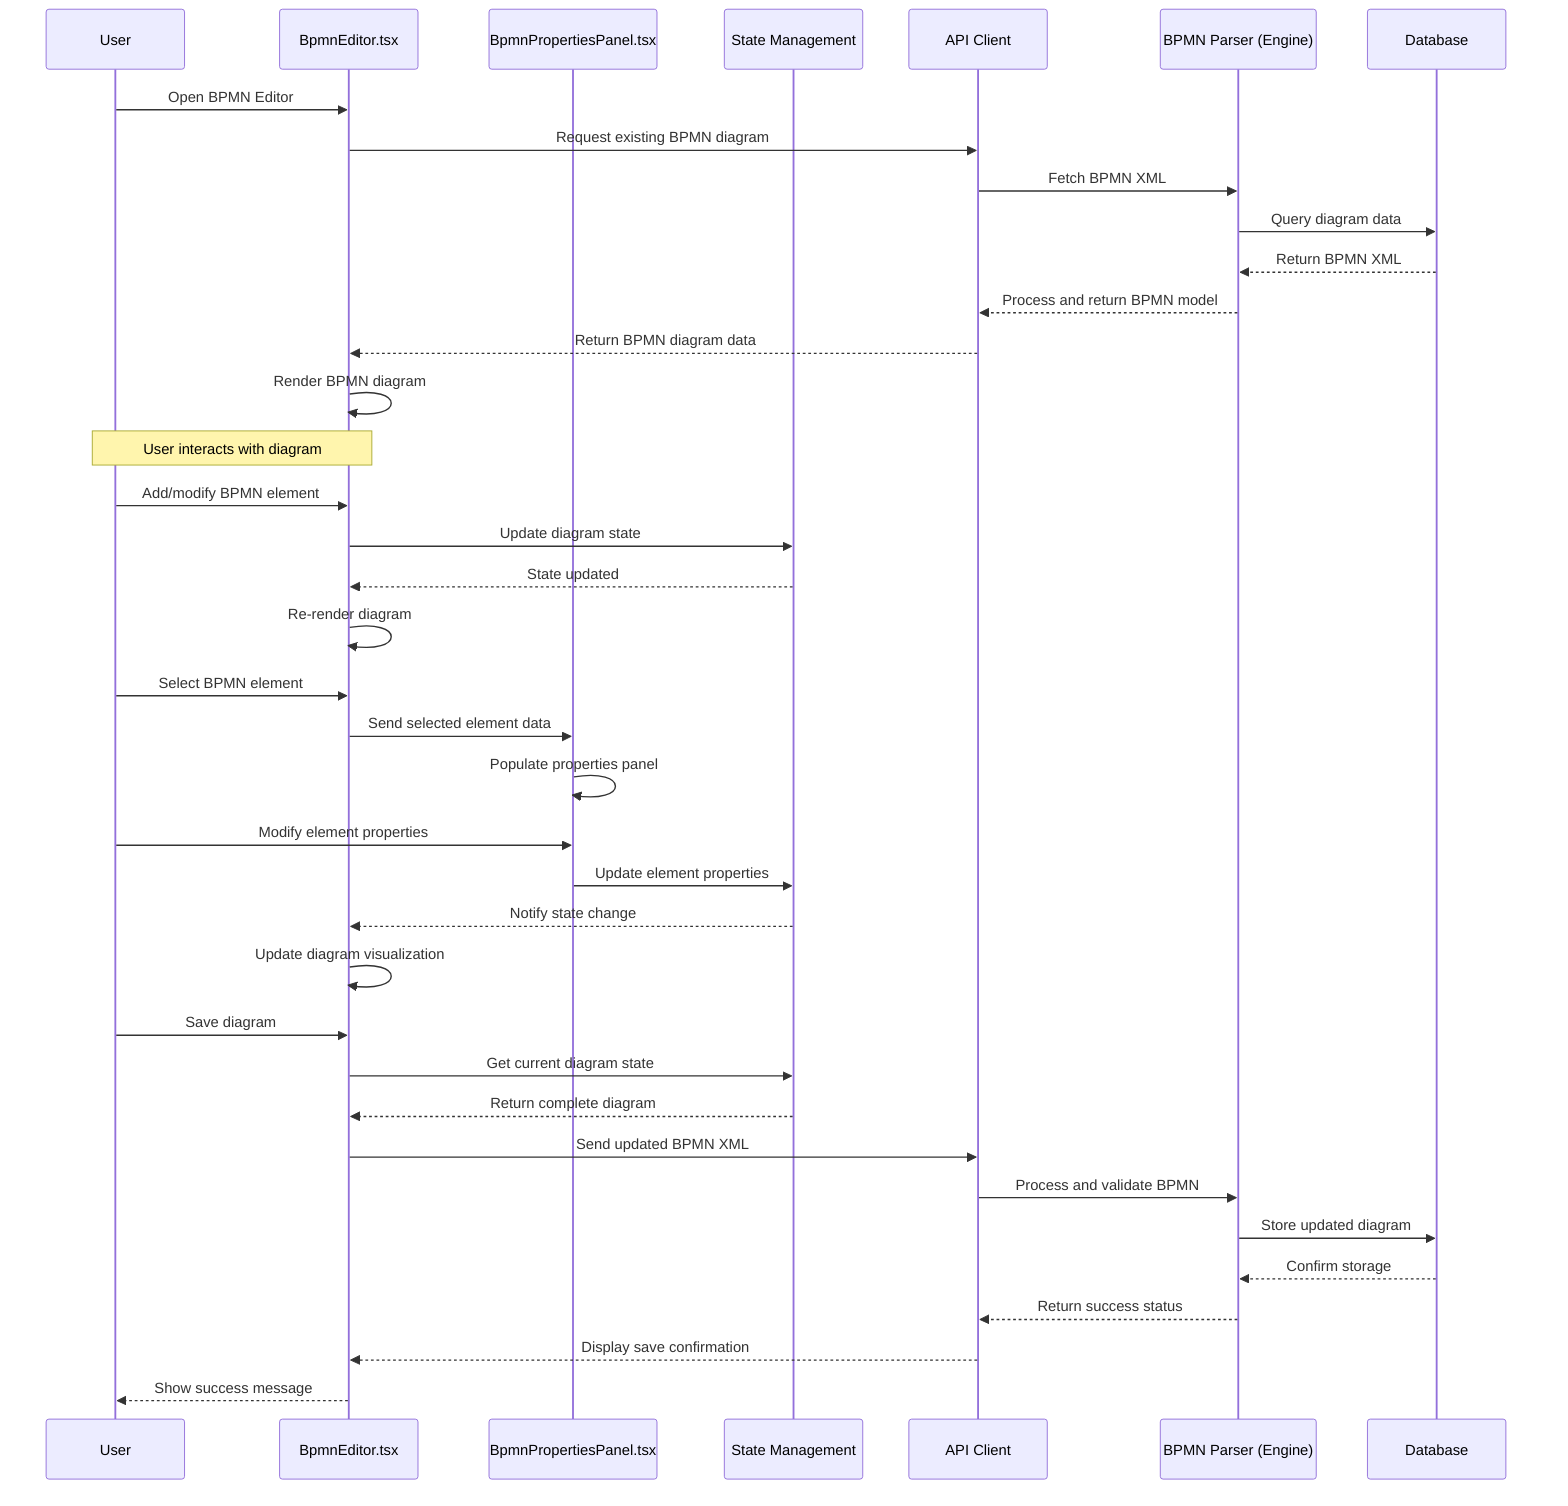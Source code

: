 sequenceDiagram
    participant User
    participant UI as BpmnEditor.tsx
    participant Props as BpmnPropertiesPanel.tsx
    participant State as State Management
    participant API as API Client
    participant Engine as BPMN Parser (Engine)
    participant DB as Database
    
    User->>UI: Open BPMN Editor
    UI->>API: Request existing BPMN diagram
    API->>Engine: Fetch BPMN XML
    Engine->>DB: Query diagram data
    DB-->>Engine: Return BPMN XML
    Engine-->>API: Process and return BPMN model
    API-->>UI: Return BPMN diagram data
    UI->>UI: Render BPMN diagram
    
    Note over User,UI: User interacts with diagram
    
    User->>UI: Add/modify BPMN element
    UI->>State: Update diagram state
    State-->>UI: State updated
    UI->>UI: Re-render diagram
    
    User->>UI: Select BPMN element
    UI->>Props: Send selected element data
    Props->>Props: Populate properties panel
    
    User->>Props: Modify element properties
    Props->>State: Update element properties
    State-->>UI: Notify state change
    UI->>UI: Update diagram visualization
    
    User->>UI: Save diagram
    UI->>State: Get current diagram state
    State-->>UI: Return complete diagram
    UI->>API: Send updated BPMN XML
    API->>Engine: Process and validate BPMN
    Engine->>DB: Store updated diagram
    DB-->>Engine: Confirm storage
    Engine-->>API: Return success status
    API-->>UI: Display save confirmation
    UI-->>User: Show success message